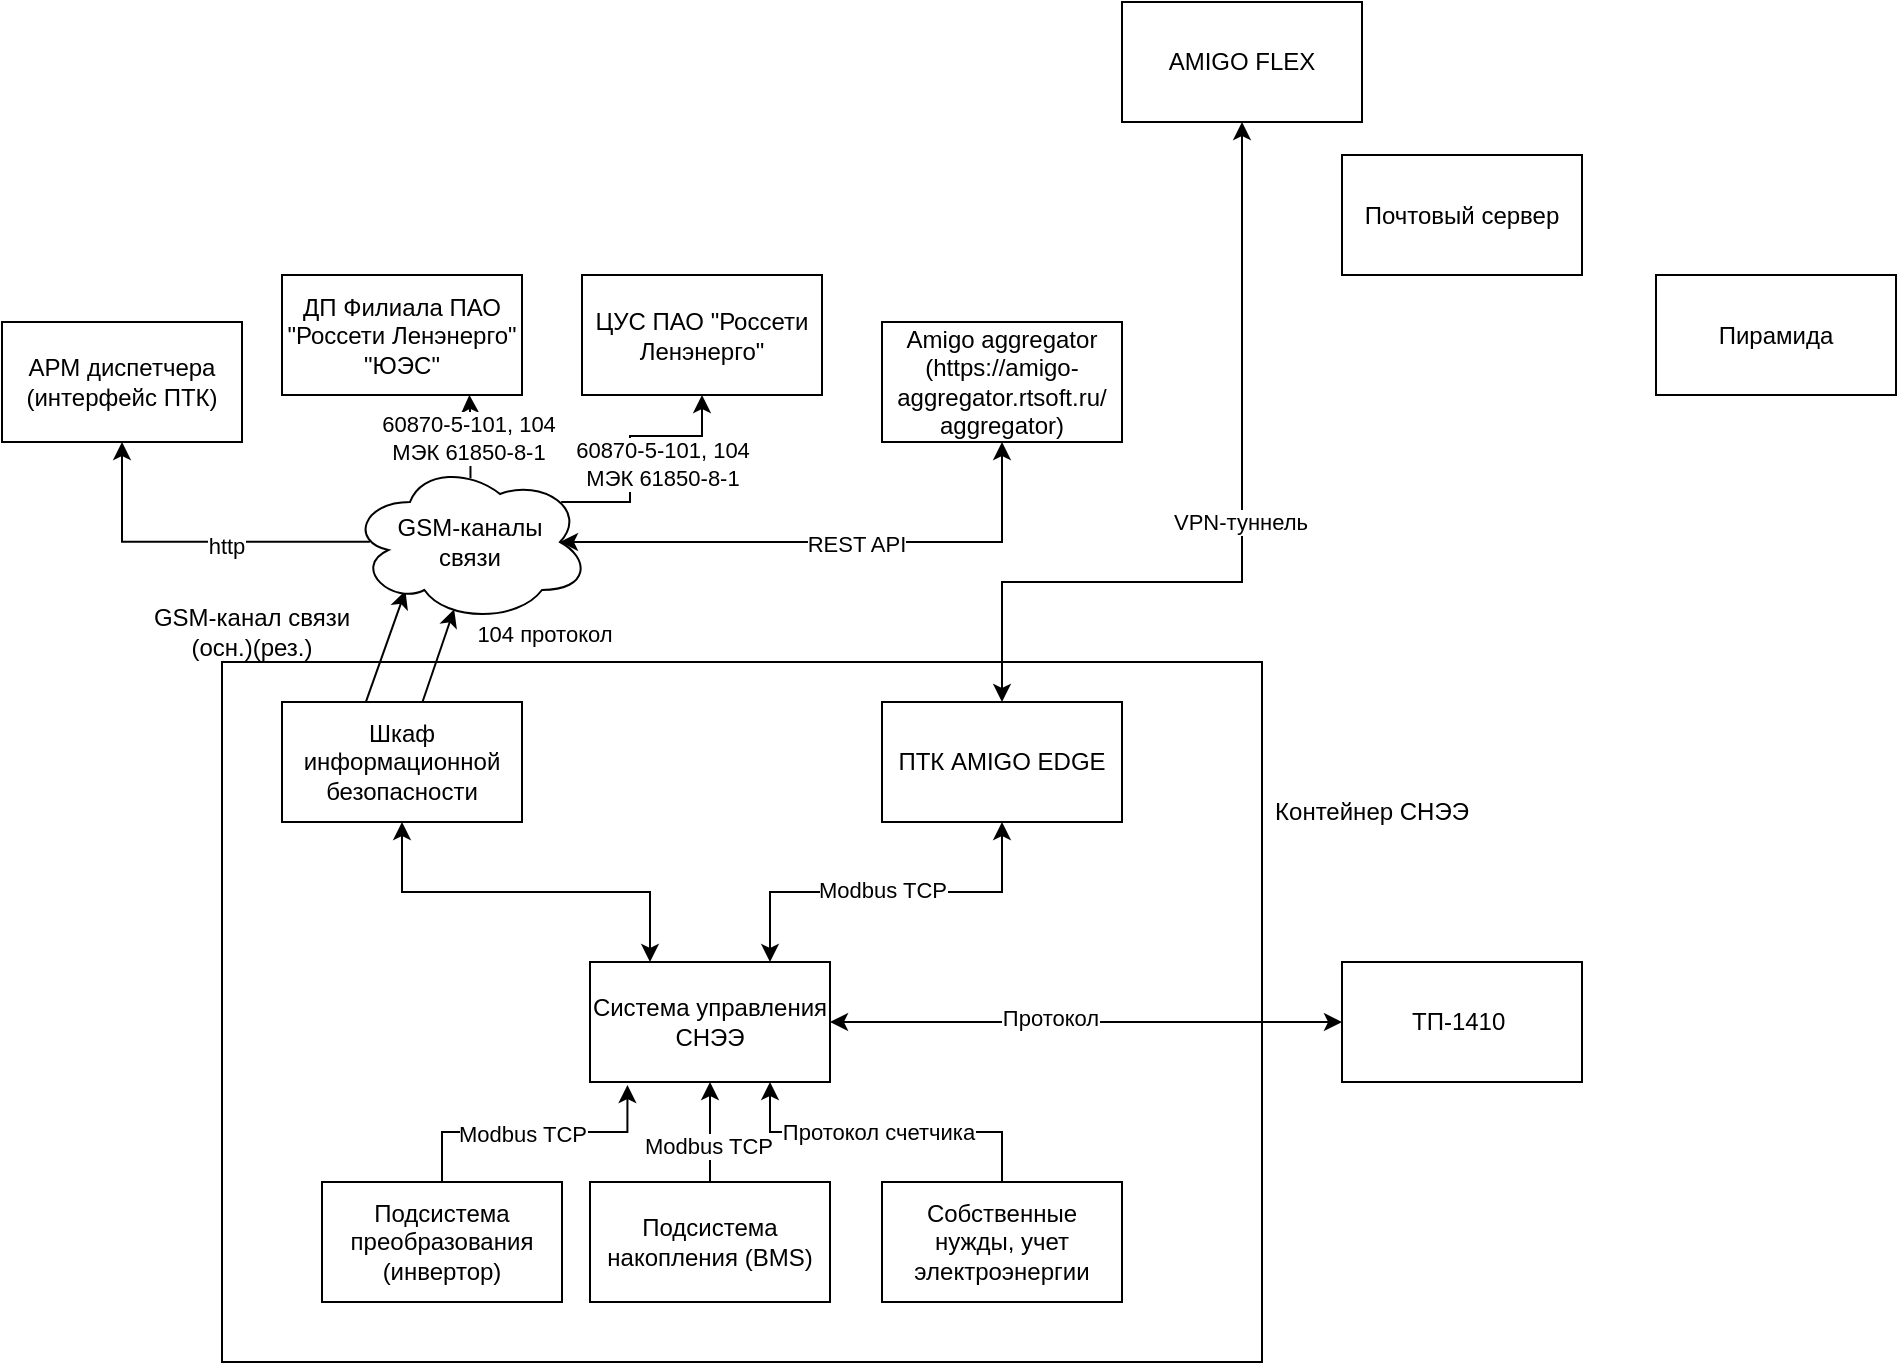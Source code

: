 <mxfile version="22.0.6" type="github">
  <diagram name="Page-1" id="Qwv7uJTL_FpW3jfT5c1Q">
    <mxGraphModel dx="1563" dy="567" grid="1" gridSize="10" guides="1" tooltips="1" connect="1" arrows="1" fold="1" page="1" pageScale="1" pageWidth="827" pageHeight="1169" math="0" shadow="0">
      <root>
        <mxCell id="0" />
        <mxCell id="1" parent="0" />
        <mxCell id="PQJejVP98IKGqgHeFBoo-32" value="" style="rounded=0;whiteSpace=wrap;html=1;fillColor=none;" parent="1" vertex="1">
          <mxGeometry x="110" y="740" width="520" height="350" as="geometry" />
        </mxCell>
        <mxCell id="PQJejVP98IKGqgHeFBoo-33" style="edgeStyle=orthogonalEdgeStyle;rounded=0;orthogonalLoop=1;jettySize=auto;html=1;entryX=0.5;entryY=1;entryDx=0;entryDy=0;exitX=0.75;exitY=0;exitDx=0;exitDy=0;startArrow=classic;startFill=1;" parent="1" source="PQJejVP98IKGqgHeFBoo-3" target="PQJejVP98IKGqgHeFBoo-8" edge="1">
          <mxGeometry relative="1" as="geometry" />
        </mxCell>
        <mxCell id="PQJejVP98IKGqgHeFBoo-38" value="Modbus TCP" style="edgeLabel;html=1;align=center;verticalAlign=middle;resizable=0;points=[];" parent="PQJejVP98IKGqgHeFBoo-33" vertex="1" connectable="0">
          <mxGeometry x="-0.315" y="1" relative="1" as="geometry">
            <mxPoint x="27" as="offset" />
          </mxGeometry>
        </mxCell>
        <mxCell id="PQJejVP98IKGqgHeFBoo-34" style="edgeStyle=orthogonalEdgeStyle;rounded=0;orthogonalLoop=1;jettySize=auto;html=1;exitX=0.25;exitY=0;exitDx=0;exitDy=0;startArrow=classic;startFill=1;" parent="1" source="PQJejVP98IKGqgHeFBoo-3" target="PQJejVP98IKGqgHeFBoo-9" edge="1">
          <mxGeometry relative="1" as="geometry" />
        </mxCell>
        <mxCell id="PQJejVP98IKGqgHeFBoo-3" value="Система управления СНЭЭ" style="rounded=0;whiteSpace=wrap;html=1;" parent="1" vertex="1">
          <mxGeometry x="294" y="890" width="120" height="60" as="geometry" />
        </mxCell>
        <mxCell id="PQJejVP98IKGqgHeFBoo-15" style="edgeStyle=orthogonalEdgeStyle;rounded=0;orthogonalLoop=1;jettySize=auto;html=1;entryX=0.156;entryY=1.025;entryDx=0;entryDy=0;entryPerimeter=0;exitX=0.5;exitY=0;exitDx=0;exitDy=0;" parent="1" source="PQJejVP98IKGqgHeFBoo-4" target="PQJejVP98IKGqgHeFBoo-3" edge="1">
          <mxGeometry relative="1" as="geometry" />
        </mxCell>
        <mxCell id="PQJejVP98IKGqgHeFBoo-18" value="Modbus TCP" style="edgeLabel;html=1;align=center;verticalAlign=middle;resizable=0;points=[];" parent="PQJejVP98IKGqgHeFBoo-15" vertex="1" connectable="0">
          <mxGeometry x="-0.254" y="-1" relative="1" as="geometry">
            <mxPoint x="12" as="offset" />
          </mxGeometry>
        </mxCell>
        <mxCell id="PQJejVP98IKGqgHeFBoo-4" value="Подсистема преобразования (инвертор)" style="rounded=0;whiteSpace=wrap;html=1;" parent="1" vertex="1">
          <mxGeometry x="160" y="1000" width="120" height="60" as="geometry" />
        </mxCell>
        <mxCell id="PQJejVP98IKGqgHeFBoo-16" style="edgeStyle=orthogonalEdgeStyle;rounded=0;orthogonalLoop=1;jettySize=auto;html=1;entryX=0.5;entryY=1;entryDx=0;entryDy=0;" parent="1" source="PQJejVP98IKGqgHeFBoo-5" target="PQJejVP98IKGqgHeFBoo-3" edge="1">
          <mxGeometry relative="1" as="geometry" />
        </mxCell>
        <mxCell id="PQJejVP98IKGqgHeFBoo-19" value="Modbus TCP" style="edgeLabel;html=1;align=center;verticalAlign=middle;resizable=0;points=[];" parent="PQJejVP98IKGqgHeFBoo-16" vertex="1" connectable="0">
          <mxGeometry x="-0.278" y="1" relative="1" as="geometry">
            <mxPoint as="offset" />
          </mxGeometry>
        </mxCell>
        <mxCell id="PQJejVP98IKGqgHeFBoo-5" value="Подсистема накопления (BMS)" style="rounded=0;whiteSpace=wrap;html=1;" parent="1" vertex="1">
          <mxGeometry x="294" y="1000" width="120" height="60" as="geometry" />
        </mxCell>
        <mxCell id="PQJejVP98IKGqgHeFBoo-17" style="edgeStyle=orthogonalEdgeStyle;rounded=0;orthogonalLoop=1;jettySize=auto;html=1;entryX=0.75;entryY=1;entryDx=0;entryDy=0;exitX=0.5;exitY=0;exitDx=0;exitDy=0;" parent="1" source="PQJejVP98IKGqgHeFBoo-6" target="PQJejVP98IKGqgHeFBoo-3" edge="1">
          <mxGeometry relative="1" as="geometry" />
        </mxCell>
        <mxCell id="PQJejVP98IKGqgHeFBoo-20" value="Протокол счетчика" style="edgeLabel;html=1;align=center;verticalAlign=middle;resizable=0;points=[];" parent="PQJejVP98IKGqgHeFBoo-17" vertex="1" connectable="0">
          <mxGeometry x="0.048" relative="1" as="geometry">
            <mxPoint as="offset" />
          </mxGeometry>
        </mxCell>
        <mxCell id="PQJejVP98IKGqgHeFBoo-6" value="Собственные нужды, учет электроэнергии" style="rounded=0;whiteSpace=wrap;html=1;" parent="1" vertex="1">
          <mxGeometry x="440" y="1000" width="120" height="60" as="geometry" />
        </mxCell>
        <mxCell id="PQJejVP98IKGqgHeFBoo-14" style="edgeStyle=orthogonalEdgeStyle;rounded=0;orthogonalLoop=1;jettySize=auto;html=1;startArrow=classic;startFill=1;" parent="1" source="PQJejVP98IKGqgHeFBoo-7" target="PQJejVP98IKGqgHeFBoo-3" edge="1">
          <mxGeometry relative="1" as="geometry" />
        </mxCell>
        <mxCell id="PQJejVP98IKGqgHeFBoo-37" value="Протокол" style="edgeLabel;html=1;align=center;verticalAlign=middle;resizable=0;points=[];" parent="PQJejVP98IKGqgHeFBoo-14" vertex="1" connectable="0">
          <mxGeometry x="0.144" y="-2" relative="1" as="geometry">
            <mxPoint as="offset" />
          </mxGeometry>
        </mxCell>
        <mxCell id="PQJejVP98IKGqgHeFBoo-7" value="ТП-1410&amp;nbsp;" style="rounded=0;whiteSpace=wrap;html=1;" parent="1" vertex="1">
          <mxGeometry x="670" y="890" width="120" height="60" as="geometry" />
        </mxCell>
        <mxCell id="PQJejVP98IKGqgHeFBoo-8" value="ПТК AMIGO EDGE" style="rounded=0;whiteSpace=wrap;html=1;" parent="1" vertex="1">
          <mxGeometry x="440" y="760" width="120" height="60" as="geometry" />
        </mxCell>
        <mxCell id="PQJejVP98IKGqgHeFBoo-24" style="rounded=0;orthogonalLoop=1;jettySize=auto;html=1;entryX=0.434;entryY=0.92;entryDx=0;entryDy=0;entryPerimeter=0;" parent="1" source="PQJejVP98IKGqgHeFBoo-9" target="PQJejVP98IKGqgHeFBoo-23" edge="1">
          <mxGeometry relative="1" as="geometry" />
        </mxCell>
        <mxCell id="Ke0dHRgDIPxI2c3PWkCL-2" value="104 протокол" style="edgeLabel;html=1;align=center;verticalAlign=middle;resizable=0;points=[];" vertex="1" connectable="0" parent="PQJejVP98IKGqgHeFBoo-24">
          <mxGeometry x="0.168" y="-1" relative="1" as="geometry">
            <mxPoint x="50" y="-8" as="offset" />
          </mxGeometry>
        </mxCell>
        <mxCell id="PQJejVP98IKGqgHeFBoo-25" style="rounded=0;orthogonalLoop=1;jettySize=auto;html=1;exitX=0.347;exitY=0.013;exitDx=0;exitDy=0;exitPerimeter=0;entryX=0.231;entryY=0.804;entryDx=0;entryDy=0;entryPerimeter=0;" parent="1" source="PQJejVP98IKGqgHeFBoo-9" target="PQJejVP98IKGqgHeFBoo-23" edge="1">
          <mxGeometry relative="1" as="geometry" />
        </mxCell>
        <mxCell id="PQJejVP98IKGqgHeFBoo-9" value="Шкаф информационной безопасности" style="rounded=0;whiteSpace=wrap;html=1;" parent="1" vertex="1">
          <mxGeometry x="140" y="760" width="120" height="60" as="geometry" />
        </mxCell>
        <mxCell id="PQJejVP98IKGqgHeFBoo-10" value="ДП Филиала ПАО &quot;Россети Ленэнерго&quot; &quot;ЮЭС&quot;" style="rounded=0;whiteSpace=wrap;html=1;" parent="1" vertex="1">
          <mxGeometry x="140" y="546.5" width="120" height="60" as="geometry" />
        </mxCell>
        <mxCell id="PQJejVP98IKGqgHeFBoo-11" value="ЦУС ПАО &quot;Россети Ленэнерго&quot;" style="rounded=0;whiteSpace=wrap;html=1;" parent="1" vertex="1">
          <mxGeometry x="290" y="546.5" width="120" height="60" as="geometry" />
        </mxCell>
        <mxCell id="PQJejVP98IKGqgHeFBoo-22" value="Amigo aggregator&lt;br&gt;(https://amigo-aggregator.rtsoft.ru/&lt;br&gt;aggregator)" style="rounded=0;whiteSpace=wrap;html=1;" parent="1" vertex="1">
          <mxGeometry x="440" y="570" width="120" height="60" as="geometry" />
        </mxCell>
        <mxCell id="PQJejVP98IKGqgHeFBoo-26" style="edgeStyle=orthogonalEdgeStyle;rounded=0;orthogonalLoop=1;jettySize=auto;html=1;entryX=0.781;entryY=0.999;entryDx=0;entryDy=0;entryPerimeter=0;exitX=0.502;exitY=0.102;exitDx=0;exitDy=0;exitPerimeter=0;" parent="1" source="PQJejVP98IKGqgHeFBoo-23" target="PQJejVP98IKGqgHeFBoo-10" edge="1">
          <mxGeometry relative="1" as="geometry" />
        </mxCell>
        <mxCell id="PQJejVP98IKGqgHeFBoo-39" value="60870-5-101, 104&lt;br&gt;МЭК 61850-8-1" style="edgeLabel;html=1;align=center;verticalAlign=middle;resizable=0;points=[];" parent="PQJejVP98IKGqgHeFBoo-26" vertex="1" connectable="0">
          <mxGeometry x="-0.043" y="1" relative="1" as="geometry">
            <mxPoint as="offset" />
          </mxGeometry>
        </mxCell>
        <mxCell id="PQJejVP98IKGqgHeFBoo-27" style="edgeStyle=orthogonalEdgeStyle;rounded=0;orthogonalLoop=1;jettySize=auto;html=1;entryX=0.5;entryY=1;entryDx=0;entryDy=0;startArrow=classic;startFill=1;exitX=0.875;exitY=0.5;exitDx=0;exitDy=0;exitPerimeter=0;" parent="1" source="PQJejVP98IKGqgHeFBoo-23" target="PQJejVP98IKGqgHeFBoo-22" edge="1">
          <mxGeometry relative="1" as="geometry" />
        </mxCell>
        <mxCell id="PQJejVP98IKGqgHeFBoo-29" value="REST API" style="edgeLabel;html=1;align=center;verticalAlign=middle;resizable=0;points=[];" parent="PQJejVP98IKGqgHeFBoo-27" vertex="1" connectable="0">
          <mxGeometry x="0.087" y="-1" relative="1" as="geometry">
            <mxPoint as="offset" />
          </mxGeometry>
        </mxCell>
        <mxCell id="PQJejVP98IKGqgHeFBoo-28" style="edgeStyle=orthogonalEdgeStyle;rounded=0;orthogonalLoop=1;jettySize=auto;html=1;entryX=0.5;entryY=1;entryDx=0;entryDy=0;exitX=0.88;exitY=0.25;exitDx=0;exitDy=0;exitPerimeter=0;" parent="1" source="PQJejVP98IKGqgHeFBoo-23" target="PQJejVP98IKGqgHeFBoo-11" edge="1">
          <mxGeometry relative="1" as="geometry">
            <Array as="points">
              <mxPoint x="314" y="660" />
              <mxPoint x="314" y="627" />
              <mxPoint x="350" y="627" />
            </Array>
          </mxGeometry>
        </mxCell>
        <mxCell id="PQJejVP98IKGqgHeFBoo-40" value="60870-5-101, 104&lt;br style=&quot;border-color: var(--border-color);&quot;&gt;МЭК 61850-8-1" style="edgeLabel;html=1;align=center;verticalAlign=middle;resizable=0;points=[];" parent="PQJejVP98IKGqgHeFBoo-28" vertex="1" connectable="0">
          <mxGeometry x="-0.245" y="-1" relative="1" as="geometry">
            <mxPoint x="15" y="-7" as="offset" />
          </mxGeometry>
        </mxCell>
        <mxCell id="PQJejVP98IKGqgHeFBoo-31" style="edgeStyle=orthogonalEdgeStyle;rounded=0;orthogonalLoop=1;jettySize=auto;html=1;entryX=0.5;entryY=1;entryDx=0;entryDy=0;exitX=0.083;exitY=0.499;exitDx=0;exitDy=0;exitPerimeter=0;" parent="1" source="PQJejVP98IKGqgHeFBoo-23" target="PQJejVP98IKGqgHeFBoo-30" edge="1">
          <mxGeometry relative="1" as="geometry" />
        </mxCell>
        <mxCell id="PQJejVP98IKGqgHeFBoo-41" value="http" style="edgeLabel;html=1;align=center;verticalAlign=middle;resizable=0;points=[];" parent="PQJejVP98IKGqgHeFBoo-31" vertex="1" connectable="0">
          <mxGeometry x="-0.165" y="2" relative="1" as="geometry">
            <mxPoint as="offset" />
          </mxGeometry>
        </mxCell>
        <mxCell id="PQJejVP98IKGqgHeFBoo-23" value="GSM-каналы &lt;br&gt;связи" style="ellipse;shape=cloud;whiteSpace=wrap;html=1;" parent="1" vertex="1">
          <mxGeometry x="174" y="640" width="120" height="80" as="geometry" />
        </mxCell>
        <mxCell id="PQJejVP98IKGqgHeFBoo-30" value="АРМ диспетчера&lt;br&gt;(интерфейс ПТК)" style="rounded=0;whiteSpace=wrap;html=1;" parent="1" vertex="1">
          <mxGeometry y="570" width="120" height="60" as="geometry" />
        </mxCell>
        <mxCell id="PQJejVP98IKGqgHeFBoo-35" value="Контейнер СНЭЭ" style="text;html=1;strokeColor=none;fillColor=none;align=center;verticalAlign=middle;whiteSpace=wrap;rounded=0;" parent="1" vertex="1">
          <mxGeometry x="630" y="800" width="110" height="30" as="geometry" />
        </mxCell>
        <mxCell id="PQJejVP98IKGqgHeFBoo-36" value="GSM-канал связи (осн.)(рез.)" style="text;html=1;strokeColor=none;fillColor=none;align=center;verticalAlign=middle;whiteSpace=wrap;rounded=0;" parent="1" vertex="1">
          <mxGeometry x="70" y="710" width="110" height="30" as="geometry" />
        </mxCell>
        <mxCell id="Ke0dHRgDIPxI2c3PWkCL-3" value="Пирамида" style="rounded=0;whiteSpace=wrap;html=1;" vertex="1" parent="1">
          <mxGeometry x="827" y="546.5" width="120" height="60" as="geometry" />
        </mxCell>
        <mxCell id="Ke0dHRgDIPxI2c3PWkCL-4" value="Почтовый сервер" style="rounded=0;whiteSpace=wrap;html=1;" vertex="1" parent="1">
          <mxGeometry x="670" y="486.5" width="120" height="60" as="geometry" />
        </mxCell>
        <mxCell id="Ke0dHRgDIPxI2c3PWkCL-6" style="edgeStyle=orthogonalEdgeStyle;rounded=0;orthogonalLoop=1;jettySize=auto;html=1;entryX=0.5;entryY=0;entryDx=0;entryDy=0;startArrow=classic;startFill=1;" edge="1" parent="1" source="Ke0dHRgDIPxI2c3PWkCL-5" target="PQJejVP98IKGqgHeFBoo-8">
          <mxGeometry relative="1" as="geometry">
            <Array as="points">
              <mxPoint x="620" y="700" />
              <mxPoint x="500" y="700" />
            </Array>
          </mxGeometry>
        </mxCell>
        <mxCell id="Ke0dHRgDIPxI2c3PWkCL-7" value="VPN-туннель" style="edgeLabel;html=1;align=center;verticalAlign=middle;resizable=0;points=[];" vertex="1" connectable="0" parent="Ke0dHRgDIPxI2c3PWkCL-6">
          <mxGeometry x="-0.025" y="-1" relative="1" as="geometry">
            <mxPoint as="offset" />
          </mxGeometry>
        </mxCell>
        <mxCell id="Ke0dHRgDIPxI2c3PWkCL-5" value="AMIGO FLEX" style="rounded=0;whiteSpace=wrap;html=1;" vertex="1" parent="1">
          <mxGeometry x="560" y="410" width="120" height="60" as="geometry" />
        </mxCell>
      </root>
    </mxGraphModel>
  </diagram>
</mxfile>
